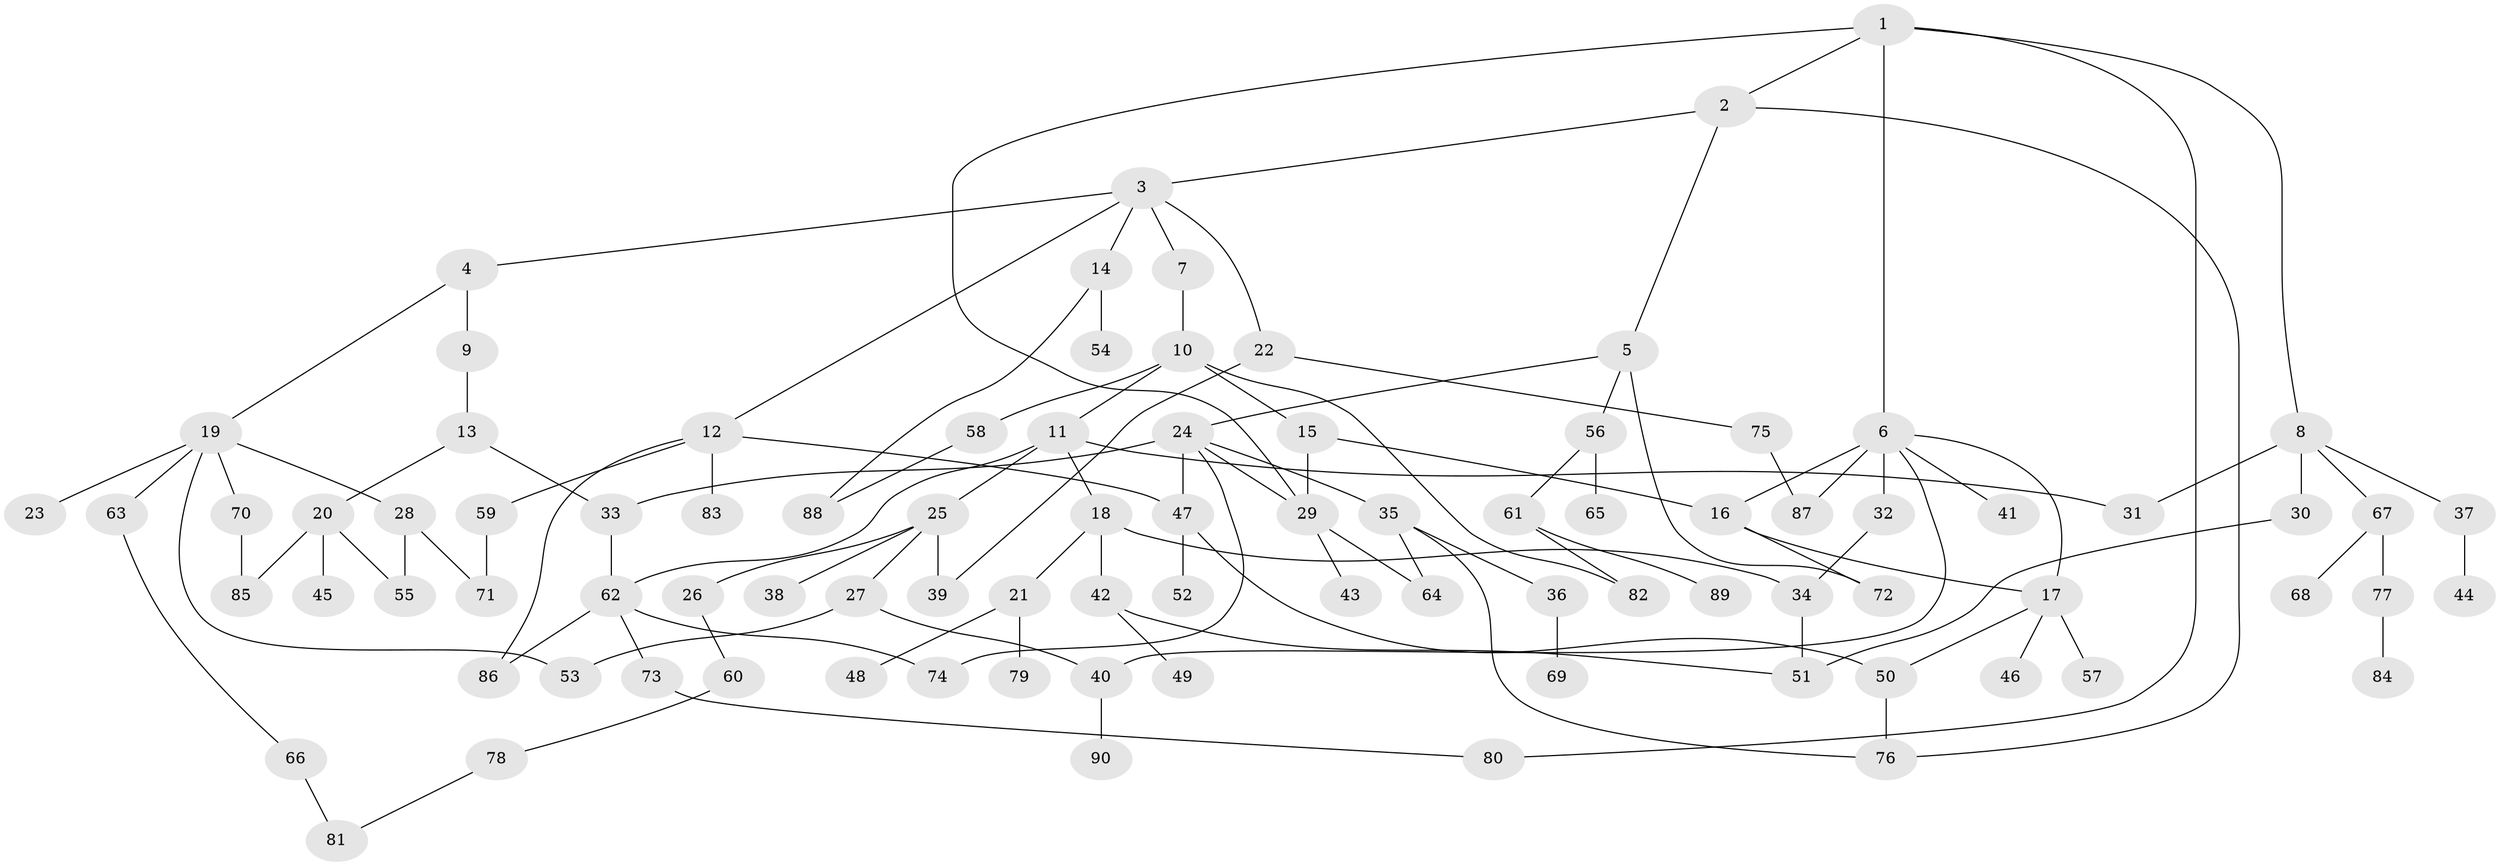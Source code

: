 // Generated by graph-tools (version 1.1) at 2025/01/03/09/25 03:01:03]
// undirected, 90 vertices, 118 edges
graph export_dot {
graph [start="1"]
  node [color=gray90,style=filled];
  1;
  2;
  3;
  4;
  5;
  6;
  7;
  8;
  9;
  10;
  11;
  12;
  13;
  14;
  15;
  16;
  17;
  18;
  19;
  20;
  21;
  22;
  23;
  24;
  25;
  26;
  27;
  28;
  29;
  30;
  31;
  32;
  33;
  34;
  35;
  36;
  37;
  38;
  39;
  40;
  41;
  42;
  43;
  44;
  45;
  46;
  47;
  48;
  49;
  50;
  51;
  52;
  53;
  54;
  55;
  56;
  57;
  58;
  59;
  60;
  61;
  62;
  63;
  64;
  65;
  66;
  67;
  68;
  69;
  70;
  71;
  72;
  73;
  74;
  75;
  76;
  77;
  78;
  79;
  80;
  81;
  82;
  83;
  84;
  85;
  86;
  87;
  88;
  89;
  90;
  1 -- 2;
  1 -- 6;
  1 -- 8;
  1 -- 29;
  1 -- 80;
  2 -- 3;
  2 -- 5;
  2 -- 76;
  3 -- 4;
  3 -- 7;
  3 -- 12;
  3 -- 14;
  3 -- 22;
  4 -- 9;
  4 -- 19;
  5 -- 24;
  5 -- 56;
  5 -- 72;
  6 -- 16;
  6 -- 32;
  6 -- 40;
  6 -- 41;
  6 -- 87;
  6 -- 17;
  7 -- 10;
  8 -- 30;
  8 -- 31;
  8 -- 37;
  8 -- 67;
  9 -- 13;
  10 -- 11;
  10 -- 15;
  10 -- 58;
  10 -- 82;
  11 -- 18;
  11 -- 25;
  11 -- 62;
  11 -- 31;
  12 -- 59;
  12 -- 83;
  12 -- 47;
  12 -- 86;
  13 -- 20;
  13 -- 33;
  14 -- 54;
  14 -- 88;
  15 -- 29;
  15 -- 16;
  16 -- 17;
  16 -- 72;
  17 -- 46;
  17 -- 57;
  17 -- 50;
  18 -- 21;
  18 -- 34;
  18 -- 42;
  19 -- 23;
  19 -- 28;
  19 -- 63;
  19 -- 70;
  19 -- 53;
  20 -- 45;
  20 -- 85;
  20 -- 55;
  21 -- 48;
  21 -- 79;
  22 -- 75;
  22 -- 39;
  24 -- 35;
  24 -- 47;
  24 -- 29;
  24 -- 74;
  24 -- 33;
  25 -- 26;
  25 -- 27;
  25 -- 38;
  25 -- 39;
  26 -- 60;
  27 -- 53;
  27 -- 40;
  28 -- 55;
  28 -- 71;
  29 -- 43;
  29 -- 64;
  30 -- 51;
  32 -- 34;
  33 -- 62;
  34 -- 51;
  35 -- 36;
  35 -- 64;
  35 -- 76;
  36 -- 69;
  37 -- 44;
  40 -- 90;
  42 -- 49;
  42 -- 51;
  47 -- 50;
  47 -- 52;
  50 -- 76;
  56 -- 61;
  56 -- 65;
  58 -- 88;
  59 -- 71;
  60 -- 78;
  61 -- 89;
  61 -- 82;
  62 -- 73;
  62 -- 74;
  62 -- 86;
  63 -- 66;
  66 -- 81;
  67 -- 68;
  67 -- 77;
  70 -- 85;
  73 -- 80;
  75 -- 87;
  77 -- 84;
  78 -- 81;
}
